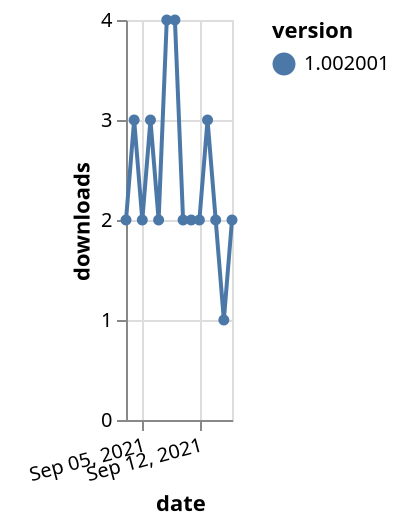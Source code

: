 {"$schema": "https://vega.github.io/schema/vega-lite/v5.json", "description": "A simple bar chart with embedded data.", "data": {"values": [{"date": "2021-09-03", "total": 3566, "delta": 2, "version": "1.002001"}, {"date": "2021-09-04", "total": 3569, "delta": 3, "version": "1.002001"}, {"date": "2021-09-05", "total": 3571, "delta": 2, "version": "1.002001"}, {"date": "2021-09-06", "total": 3574, "delta": 3, "version": "1.002001"}, {"date": "2021-09-07", "total": 3576, "delta": 2, "version": "1.002001"}, {"date": "2021-09-08", "total": 3580, "delta": 4, "version": "1.002001"}, {"date": "2021-09-09", "total": 3584, "delta": 4, "version": "1.002001"}, {"date": "2021-09-10", "total": 3586, "delta": 2, "version": "1.002001"}, {"date": "2021-09-11", "total": 3588, "delta": 2, "version": "1.002001"}, {"date": "2021-09-12", "total": 3590, "delta": 2, "version": "1.002001"}, {"date": "2021-09-13", "total": 3593, "delta": 3, "version": "1.002001"}, {"date": "2021-09-14", "total": 3595, "delta": 2, "version": "1.002001"}, {"date": "2021-09-15", "total": 3596, "delta": 1, "version": "1.002001"}, {"date": "2021-09-16", "total": 3598, "delta": 2, "version": "1.002001"}]}, "width": "container", "mark": {"type": "line", "point": {"filled": true}}, "encoding": {"x": {"field": "date", "type": "temporal", "timeUnit": "yearmonthdate", "title": "date", "axis": {"labelAngle": -15}}, "y": {"field": "delta", "type": "quantitative", "title": "downloads"}, "color": {"field": "version", "type": "nominal"}, "tooltip": {"field": "delta"}}}